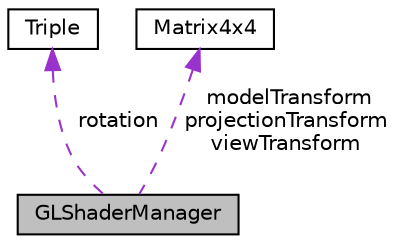digraph "GLShaderManager"
{
 // LATEX_PDF_SIZE
  edge [fontname="Helvetica",fontsize="10",labelfontname="Helvetica",labelfontsize="10"];
  node [fontname="Helvetica",fontsize="10",shape=record];
  Node1 [label="GLShaderManager",height=0.2,width=0.4,color="black", fillcolor="grey75", style="filled", fontcolor="black",tooltip=" "];
  Node2 -> Node1 [dir="back",color="darkorchid3",fontsize="10",style="dashed",label=" rotation" ,fontname="Helvetica"];
  Node2 [label="Triple",height=0.2,width=0.4,color="black", fillcolor="white", style="filled",URL="$classTriple.html",tooltip=" "];
  Node3 -> Node1 [dir="back",color="darkorchid3",fontsize="10",style="dashed",label=" modelTransform\nprojectionTransform\nviewTransform" ,fontname="Helvetica"];
  Node3 [label="Matrix4x4",height=0.2,width=0.4,color="black", fillcolor="white", style="filled",URL="$classMatrix4x4.html",tooltip=" "];
}
